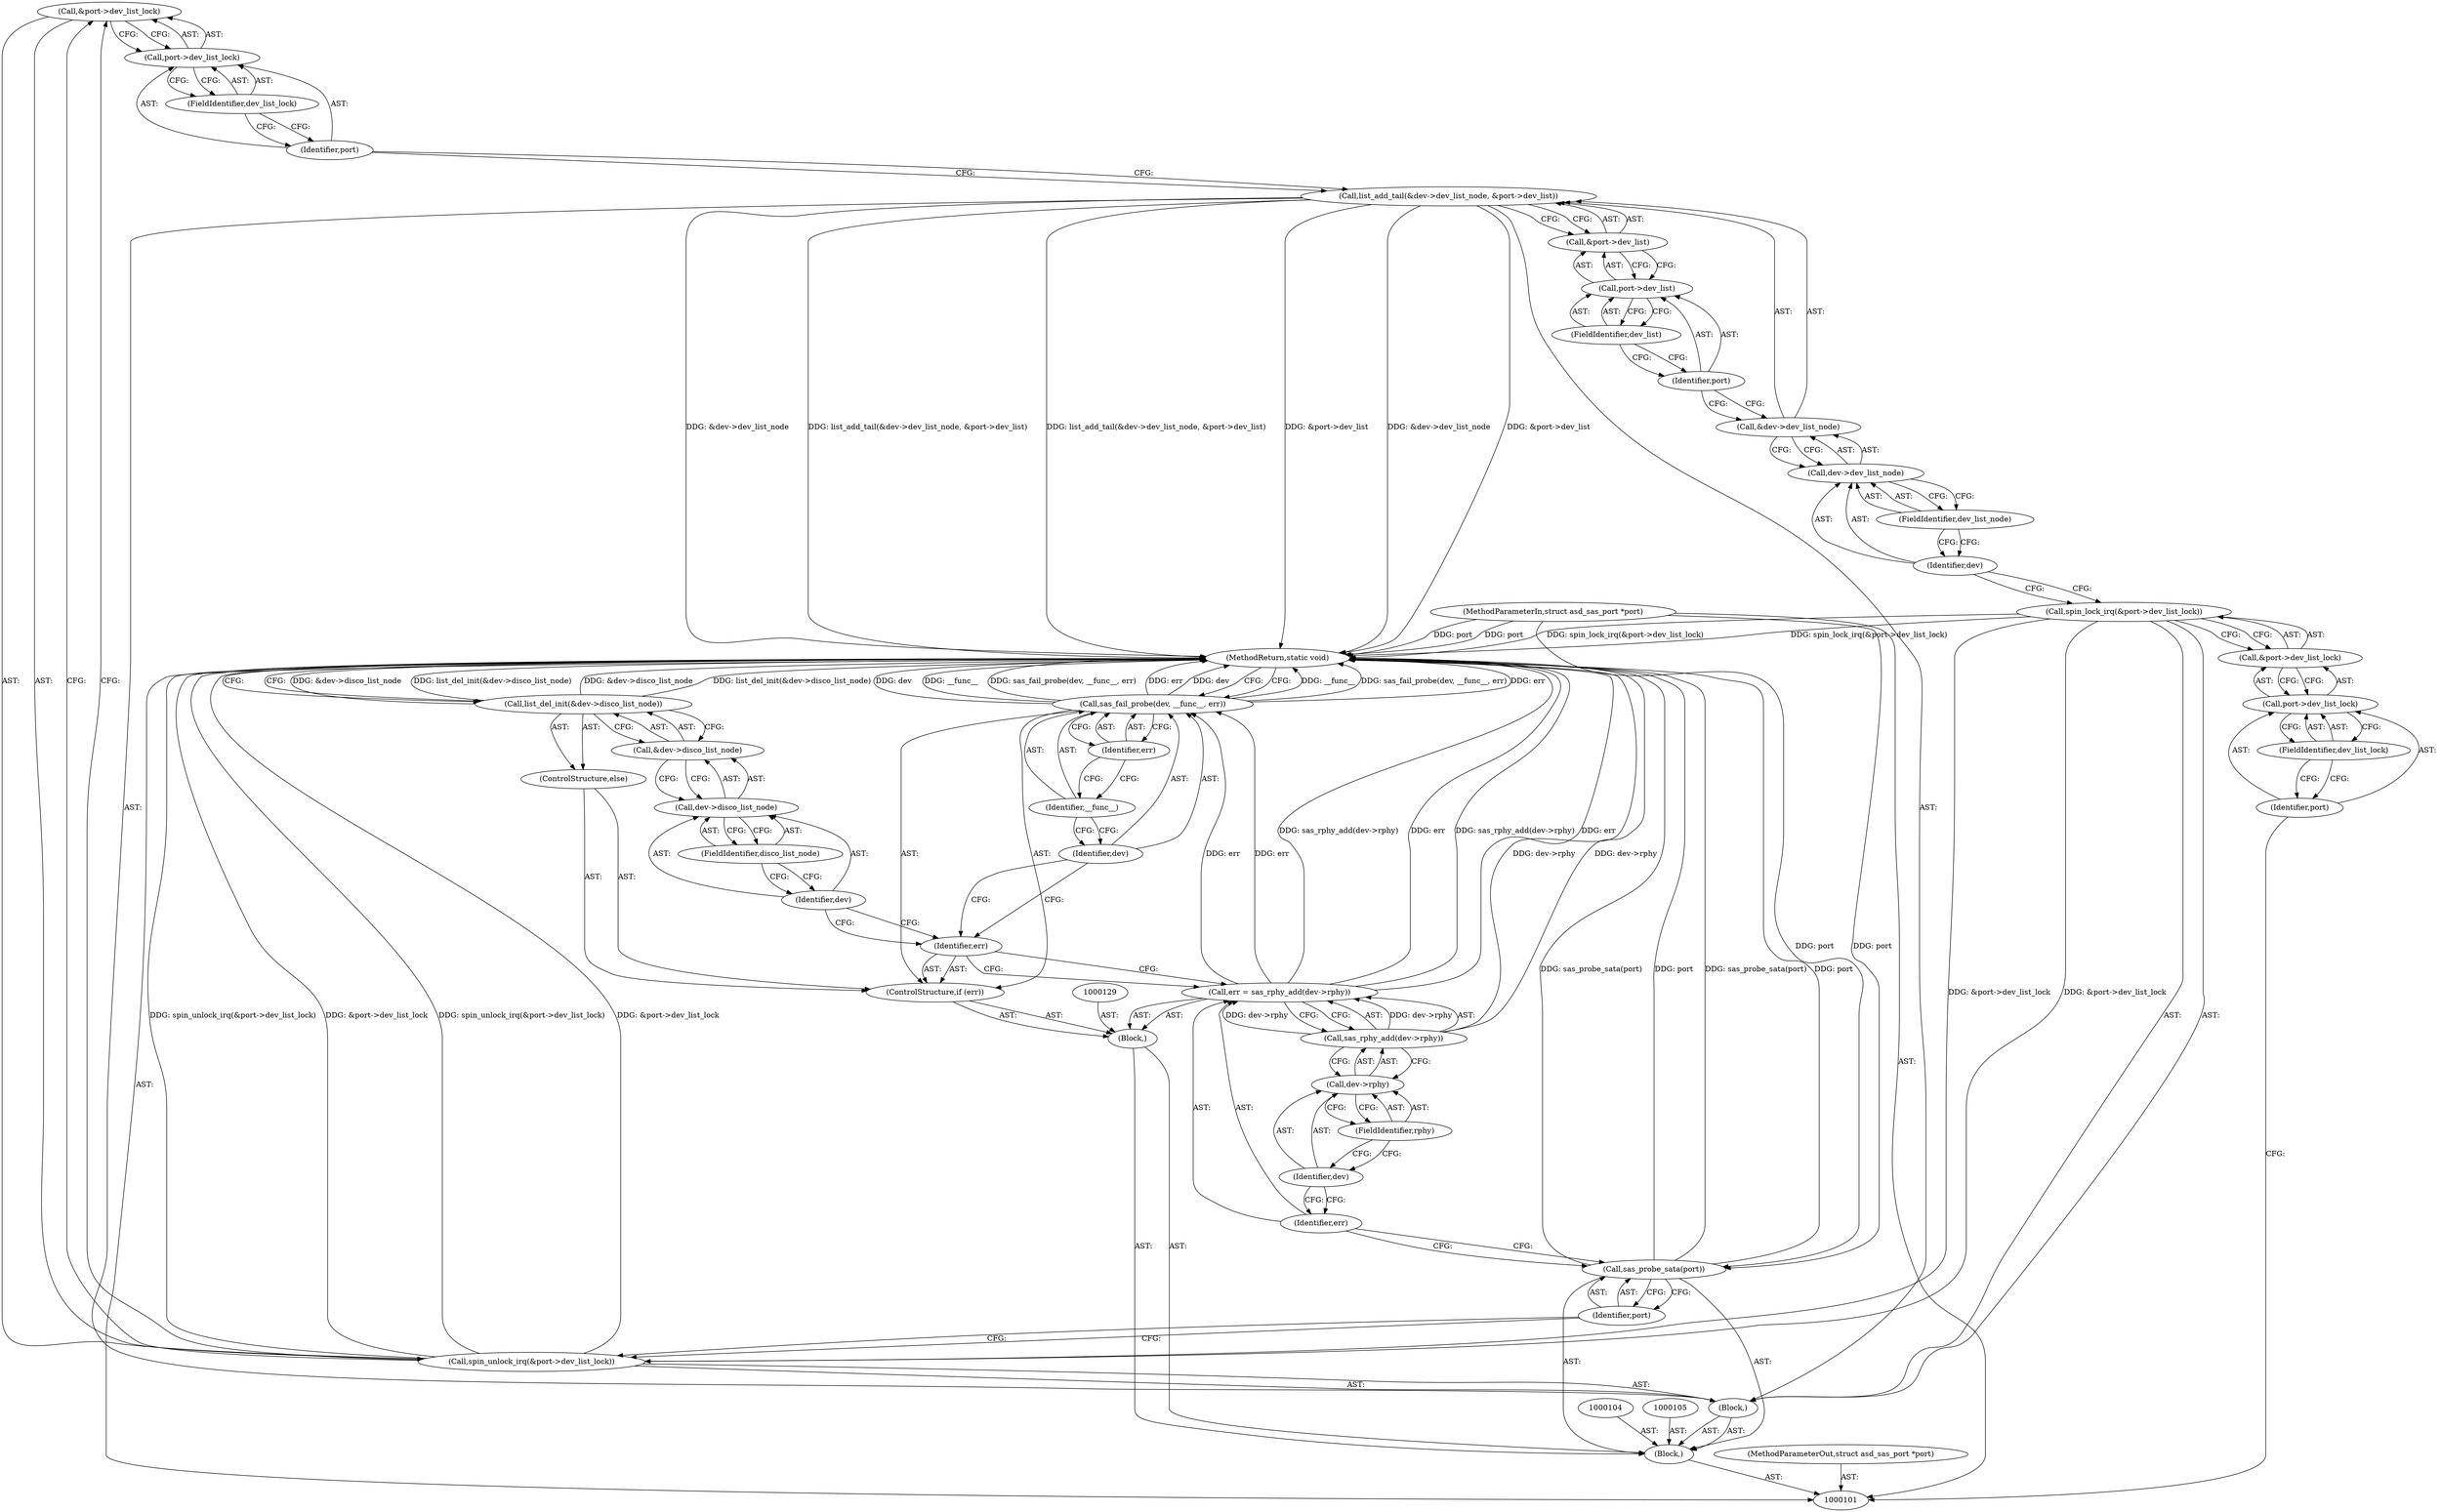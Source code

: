 digraph "0_linux_0558f33c06bb910e2879e355192227a8e8f0219d_4" {
"1000122" [label="(Call,&port->dev_list_lock)"];
"1000123" [label="(Call,port->dev_list_lock)"];
"1000124" [label="(Identifier,port)"];
"1000121" [label="(Call,spin_unlock_irq(&port->dev_list_lock))"];
"1000125" [label="(FieldIdentifier,dev_list_lock)"];
"1000126" [label="(Call,sas_probe_sata(port))"];
"1000127" [label="(Identifier,port)"];
"1000128" [label="(Block,)"];
"1000130" [label="(Call,err = sas_rphy_add(dev->rphy))"];
"1000131" [label="(Identifier,err)"];
"1000133" [label="(Call,dev->rphy)"];
"1000134" [label="(Identifier,dev)"];
"1000135" [label="(FieldIdentifier,rphy)"];
"1000132" [label="(Call,sas_rphy_add(dev->rphy))"];
"1000136" [label="(ControlStructure,if (err))"];
"1000137" [label="(Identifier,err)"];
"1000148" [label="(MethodReturn,static void)"];
"1000102" [label="(MethodParameterIn,struct asd_sas_port *port)"];
"1000201" [label="(MethodParameterOut,struct asd_sas_port *port)"];
"1000139" [label="(Identifier,dev)"];
"1000140" [label="(Identifier,__func__)"];
"1000138" [label="(Call,sas_fail_probe(dev, __func__, err))"];
"1000141" [label="(Identifier,err)"];
"1000142" [label="(ControlStructure,else)"];
"1000144" [label="(Call,&dev->disco_list_node)"];
"1000145" [label="(Call,dev->disco_list_node)"];
"1000146" [label="(Identifier,dev)"];
"1000147" [label="(FieldIdentifier,disco_list_node)"];
"1000143" [label="(Call,list_del_init(&dev->disco_list_node))"];
"1000103" [label="(Block,)"];
"1000106" [label="(Block,)"];
"1000108" [label="(Call,&port->dev_list_lock)"];
"1000109" [label="(Call,port->dev_list_lock)"];
"1000110" [label="(Identifier,port)"];
"1000107" [label="(Call,spin_lock_irq(&port->dev_list_lock))"];
"1000111" [label="(FieldIdentifier,dev_list_lock)"];
"1000113" [label="(Call,&dev->dev_list_node)"];
"1000114" [label="(Call,dev->dev_list_node)"];
"1000115" [label="(Identifier,dev)"];
"1000112" [label="(Call,list_add_tail(&dev->dev_list_node, &port->dev_list))"];
"1000116" [label="(FieldIdentifier,dev_list_node)"];
"1000117" [label="(Call,&port->dev_list)"];
"1000118" [label="(Call,port->dev_list)"];
"1000119" [label="(Identifier,port)"];
"1000120" [label="(FieldIdentifier,dev_list)"];
"1000122" -> "1000121"  [label="AST: "];
"1000122" -> "1000123"  [label="CFG: "];
"1000123" -> "1000122"  [label="AST: "];
"1000121" -> "1000122"  [label="CFG: "];
"1000123" -> "1000122"  [label="AST: "];
"1000123" -> "1000125"  [label="CFG: "];
"1000124" -> "1000123"  [label="AST: "];
"1000125" -> "1000123"  [label="AST: "];
"1000122" -> "1000123"  [label="CFG: "];
"1000124" -> "1000123"  [label="AST: "];
"1000124" -> "1000112"  [label="CFG: "];
"1000125" -> "1000124"  [label="CFG: "];
"1000121" -> "1000106"  [label="AST: "];
"1000121" -> "1000122"  [label="CFG: "];
"1000122" -> "1000121"  [label="AST: "];
"1000127" -> "1000121"  [label="CFG: "];
"1000121" -> "1000148"  [label="DDG: spin_unlock_irq(&port->dev_list_lock)"];
"1000121" -> "1000148"  [label="DDG: &port->dev_list_lock"];
"1000107" -> "1000121"  [label="DDG: &port->dev_list_lock"];
"1000125" -> "1000123"  [label="AST: "];
"1000125" -> "1000124"  [label="CFG: "];
"1000123" -> "1000125"  [label="CFG: "];
"1000126" -> "1000103"  [label="AST: "];
"1000126" -> "1000127"  [label="CFG: "];
"1000127" -> "1000126"  [label="AST: "];
"1000131" -> "1000126"  [label="CFG: "];
"1000126" -> "1000148"  [label="DDG: port"];
"1000126" -> "1000148"  [label="DDG: sas_probe_sata(port)"];
"1000102" -> "1000126"  [label="DDG: port"];
"1000127" -> "1000126"  [label="AST: "];
"1000127" -> "1000121"  [label="CFG: "];
"1000126" -> "1000127"  [label="CFG: "];
"1000128" -> "1000103"  [label="AST: "];
"1000129" -> "1000128"  [label="AST: "];
"1000130" -> "1000128"  [label="AST: "];
"1000136" -> "1000128"  [label="AST: "];
"1000130" -> "1000128"  [label="AST: "];
"1000130" -> "1000132"  [label="CFG: "];
"1000131" -> "1000130"  [label="AST: "];
"1000132" -> "1000130"  [label="AST: "];
"1000137" -> "1000130"  [label="CFG: "];
"1000130" -> "1000148"  [label="DDG: err"];
"1000130" -> "1000148"  [label="DDG: sas_rphy_add(dev->rphy)"];
"1000132" -> "1000130"  [label="DDG: dev->rphy"];
"1000130" -> "1000138"  [label="DDG: err"];
"1000131" -> "1000130"  [label="AST: "];
"1000131" -> "1000126"  [label="CFG: "];
"1000134" -> "1000131"  [label="CFG: "];
"1000133" -> "1000132"  [label="AST: "];
"1000133" -> "1000135"  [label="CFG: "];
"1000134" -> "1000133"  [label="AST: "];
"1000135" -> "1000133"  [label="AST: "];
"1000132" -> "1000133"  [label="CFG: "];
"1000134" -> "1000133"  [label="AST: "];
"1000134" -> "1000131"  [label="CFG: "];
"1000135" -> "1000134"  [label="CFG: "];
"1000135" -> "1000133"  [label="AST: "];
"1000135" -> "1000134"  [label="CFG: "];
"1000133" -> "1000135"  [label="CFG: "];
"1000132" -> "1000130"  [label="AST: "];
"1000132" -> "1000133"  [label="CFG: "];
"1000133" -> "1000132"  [label="AST: "];
"1000130" -> "1000132"  [label="CFG: "];
"1000132" -> "1000148"  [label="DDG: dev->rphy"];
"1000132" -> "1000130"  [label="DDG: dev->rphy"];
"1000136" -> "1000128"  [label="AST: "];
"1000137" -> "1000136"  [label="AST: "];
"1000138" -> "1000136"  [label="AST: "];
"1000142" -> "1000136"  [label="AST: "];
"1000137" -> "1000136"  [label="AST: "];
"1000137" -> "1000130"  [label="CFG: "];
"1000139" -> "1000137"  [label="CFG: "];
"1000146" -> "1000137"  [label="CFG: "];
"1000148" -> "1000101"  [label="AST: "];
"1000148" -> "1000138"  [label="CFG: "];
"1000148" -> "1000143"  [label="CFG: "];
"1000112" -> "1000148"  [label="DDG: &port->dev_list"];
"1000112" -> "1000148"  [label="DDG: &dev->dev_list_node"];
"1000112" -> "1000148"  [label="DDG: list_add_tail(&dev->dev_list_node, &port->dev_list)"];
"1000107" -> "1000148"  [label="DDG: spin_lock_irq(&port->dev_list_lock)"];
"1000138" -> "1000148"  [label="DDG: __func__"];
"1000138" -> "1000148"  [label="DDG: sas_fail_probe(dev, __func__, err)"];
"1000138" -> "1000148"  [label="DDG: err"];
"1000138" -> "1000148"  [label="DDG: dev"];
"1000143" -> "1000148"  [label="DDG: &dev->disco_list_node"];
"1000143" -> "1000148"  [label="DDG: list_del_init(&dev->disco_list_node)"];
"1000121" -> "1000148"  [label="DDG: spin_unlock_irq(&port->dev_list_lock)"];
"1000121" -> "1000148"  [label="DDG: &port->dev_list_lock"];
"1000126" -> "1000148"  [label="DDG: port"];
"1000126" -> "1000148"  [label="DDG: sas_probe_sata(port)"];
"1000130" -> "1000148"  [label="DDG: err"];
"1000130" -> "1000148"  [label="DDG: sas_rphy_add(dev->rphy)"];
"1000132" -> "1000148"  [label="DDG: dev->rphy"];
"1000102" -> "1000148"  [label="DDG: port"];
"1000102" -> "1000101"  [label="AST: "];
"1000102" -> "1000148"  [label="DDG: port"];
"1000102" -> "1000126"  [label="DDG: port"];
"1000201" -> "1000101"  [label="AST: "];
"1000139" -> "1000138"  [label="AST: "];
"1000139" -> "1000137"  [label="CFG: "];
"1000140" -> "1000139"  [label="CFG: "];
"1000140" -> "1000138"  [label="AST: "];
"1000140" -> "1000139"  [label="CFG: "];
"1000141" -> "1000140"  [label="CFG: "];
"1000138" -> "1000136"  [label="AST: "];
"1000138" -> "1000141"  [label="CFG: "];
"1000139" -> "1000138"  [label="AST: "];
"1000140" -> "1000138"  [label="AST: "];
"1000141" -> "1000138"  [label="AST: "];
"1000148" -> "1000138"  [label="CFG: "];
"1000138" -> "1000148"  [label="DDG: __func__"];
"1000138" -> "1000148"  [label="DDG: sas_fail_probe(dev, __func__, err)"];
"1000138" -> "1000148"  [label="DDG: err"];
"1000138" -> "1000148"  [label="DDG: dev"];
"1000130" -> "1000138"  [label="DDG: err"];
"1000141" -> "1000138"  [label="AST: "];
"1000141" -> "1000140"  [label="CFG: "];
"1000138" -> "1000141"  [label="CFG: "];
"1000142" -> "1000136"  [label="AST: "];
"1000143" -> "1000142"  [label="AST: "];
"1000144" -> "1000143"  [label="AST: "];
"1000144" -> "1000145"  [label="CFG: "];
"1000145" -> "1000144"  [label="AST: "];
"1000143" -> "1000144"  [label="CFG: "];
"1000145" -> "1000144"  [label="AST: "];
"1000145" -> "1000147"  [label="CFG: "];
"1000146" -> "1000145"  [label="AST: "];
"1000147" -> "1000145"  [label="AST: "];
"1000144" -> "1000145"  [label="CFG: "];
"1000146" -> "1000145"  [label="AST: "];
"1000146" -> "1000137"  [label="CFG: "];
"1000147" -> "1000146"  [label="CFG: "];
"1000147" -> "1000145"  [label="AST: "];
"1000147" -> "1000146"  [label="CFG: "];
"1000145" -> "1000147"  [label="CFG: "];
"1000143" -> "1000142"  [label="AST: "];
"1000143" -> "1000144"  [label="CFG: "];
"1000144" -> "1000143"  [label="AST: "];
"1000148" -> "1000143"  [label="CFG: "];
"1000143" -> "1000148"  [label="DDG: &dev->disco_list_node"];
"1000143" -> "1000148"  [label="DDG: list_del_init(&dev->disco_list_node)"];
"1000103" -> "1000101"  [label="AST: "];
"1000104" -> "1000103"  [label="AST: "];
"1000105" -> "1000103"  [label="AST: "];
"1000106" -> "1000103"  [label="AST: "];
"1000126" -> "1000103"  [label="AST: "];
"1000128" -> "1000103"  [label="AST: "];
"1000106" -> "1000103"  [label="AST: "];
"1000107" -> "1000106"  [label="AST: "];
"1000112" -> "1000106"  [label="AST: "];
"1000121" -> "1000106"  [label="AST: "];
"1000108" -> "1000107"  [label="AST: "];
"1000108" -> "1000109"  [label="CFG: "];
"1000109" -> "1000108"  [label="AST: "];
"1000107" -> "1000108"  [label="CFG: "];
"1000109" -> "1000108"  [label="AST: "];
"1000109" -> "1000111"  [label="CFG: "];
"1000110" -> "1000109"  [label="AST: "];
"1000111" -> "1000109"  [label="AST: "];
"1000108" -> "1000109"  [label="CFG: "];
"1000110" -> "1000109"  [label="AST: "];
"1000110" -> "1000101"  [label="CFG: "];
"1000111" -> "1000110"  [label="CFG: "];
"1000107" -> "1000106"  [label="AST: "];
"1000107" -> "1000108"  [label="CFG: "];
"1000108" -> "1000107"  [label="AST: "];
"1000115" -> "1000107"  [label="CFG: "];
"1000107" -> "1000148"  [label="DDG: spin_lock_irq(&port->dev_list_lock)"];
"1000107" -> "1000121"  [label="DDG: &port->dev_list_lock"];
"1000111" -> "1000109"  [label="AST: "];
"1000111" -> "1000110"  [label="CFG: "];
"1000109" -> "1000111"  [label="CFG: "];
"1000113" -> "1000112"  [label="AST: "];
"1000113" -> "1000114"  [label="CFG: "];
"1000114" -> "1000113"  [label="AST: "];
"1000119" -> "1000113"  [label="CFG: "];
"1000114" -> "1000113"  [label="AST: "];
"1000114" -> "1000116"  [label="CFG: "];
"1000115" -> "1000114"  [label="AST: "];
"1000116" -> "1000114"  [label="AST: "];
"1000113" -> "1000114"  [label="CFG: "];
"1000115" -> "1000114"  [label="AST: "];
"1000115" -> "1000107"  [label="CFG: "];
"1000116" -> "1000115"  [label="CFG: "];
"1000112" -> "1000106"  [label="AST: "];
"1000112" -> "1000117"  [label="CFG: "];
"1000113" -> "1000112"  [label="AST: "];
"1000117" -> "1000112"  [label="AST: "];
"1000124" -> "1000112"  [label="CFG: "];
"1000112" -> "1000148"  [label="DDG: &port->dev_list"];
"1000112" -> "1000148"  [label="DDG: &dev->dev_list_node"];
"1000112" -> "1000148"  [label="DDG: list_add_tail(&dev->dev_list_node, &port->dev_list)"];
"1000116" -> "1000114"  [label="AST: "];
"1000116" -> "1000115"  [label="CFG: "];
"1000114" -> "1000116"  [label="CFG: "];
"1000117" -> "1000112"  [label="AST: "];
"1000117" -> "1000118"  [label="CFG: "];
"1000118" -> "1000117"  [label="AST: "];
"1000112" -> "1000117"  [label="CFG: "];
"1000118" -> "1000117"  [label="AST: "];
"1000118" -> "1000120"  [label="CFG: "];
"1000119" -> "1000118"  [label="AST: "];
"1000120" -> "1000118"  [label="AST: "];
"1000117" -> "1000118"  [label="CFG: "];
"1000119" -> "1000118"  [label="AST: "];
"1000119" -> "1000113"  [label="CFG: "];
"1000120" -> "1000119"  [label="CFG: "];
"1000120" -> "1000118"  [label="AST: "];
"1000120" -> "1000119"  [label="CFG: "];
"1000118" -> "1000120"  [label="CFG: "];
}
